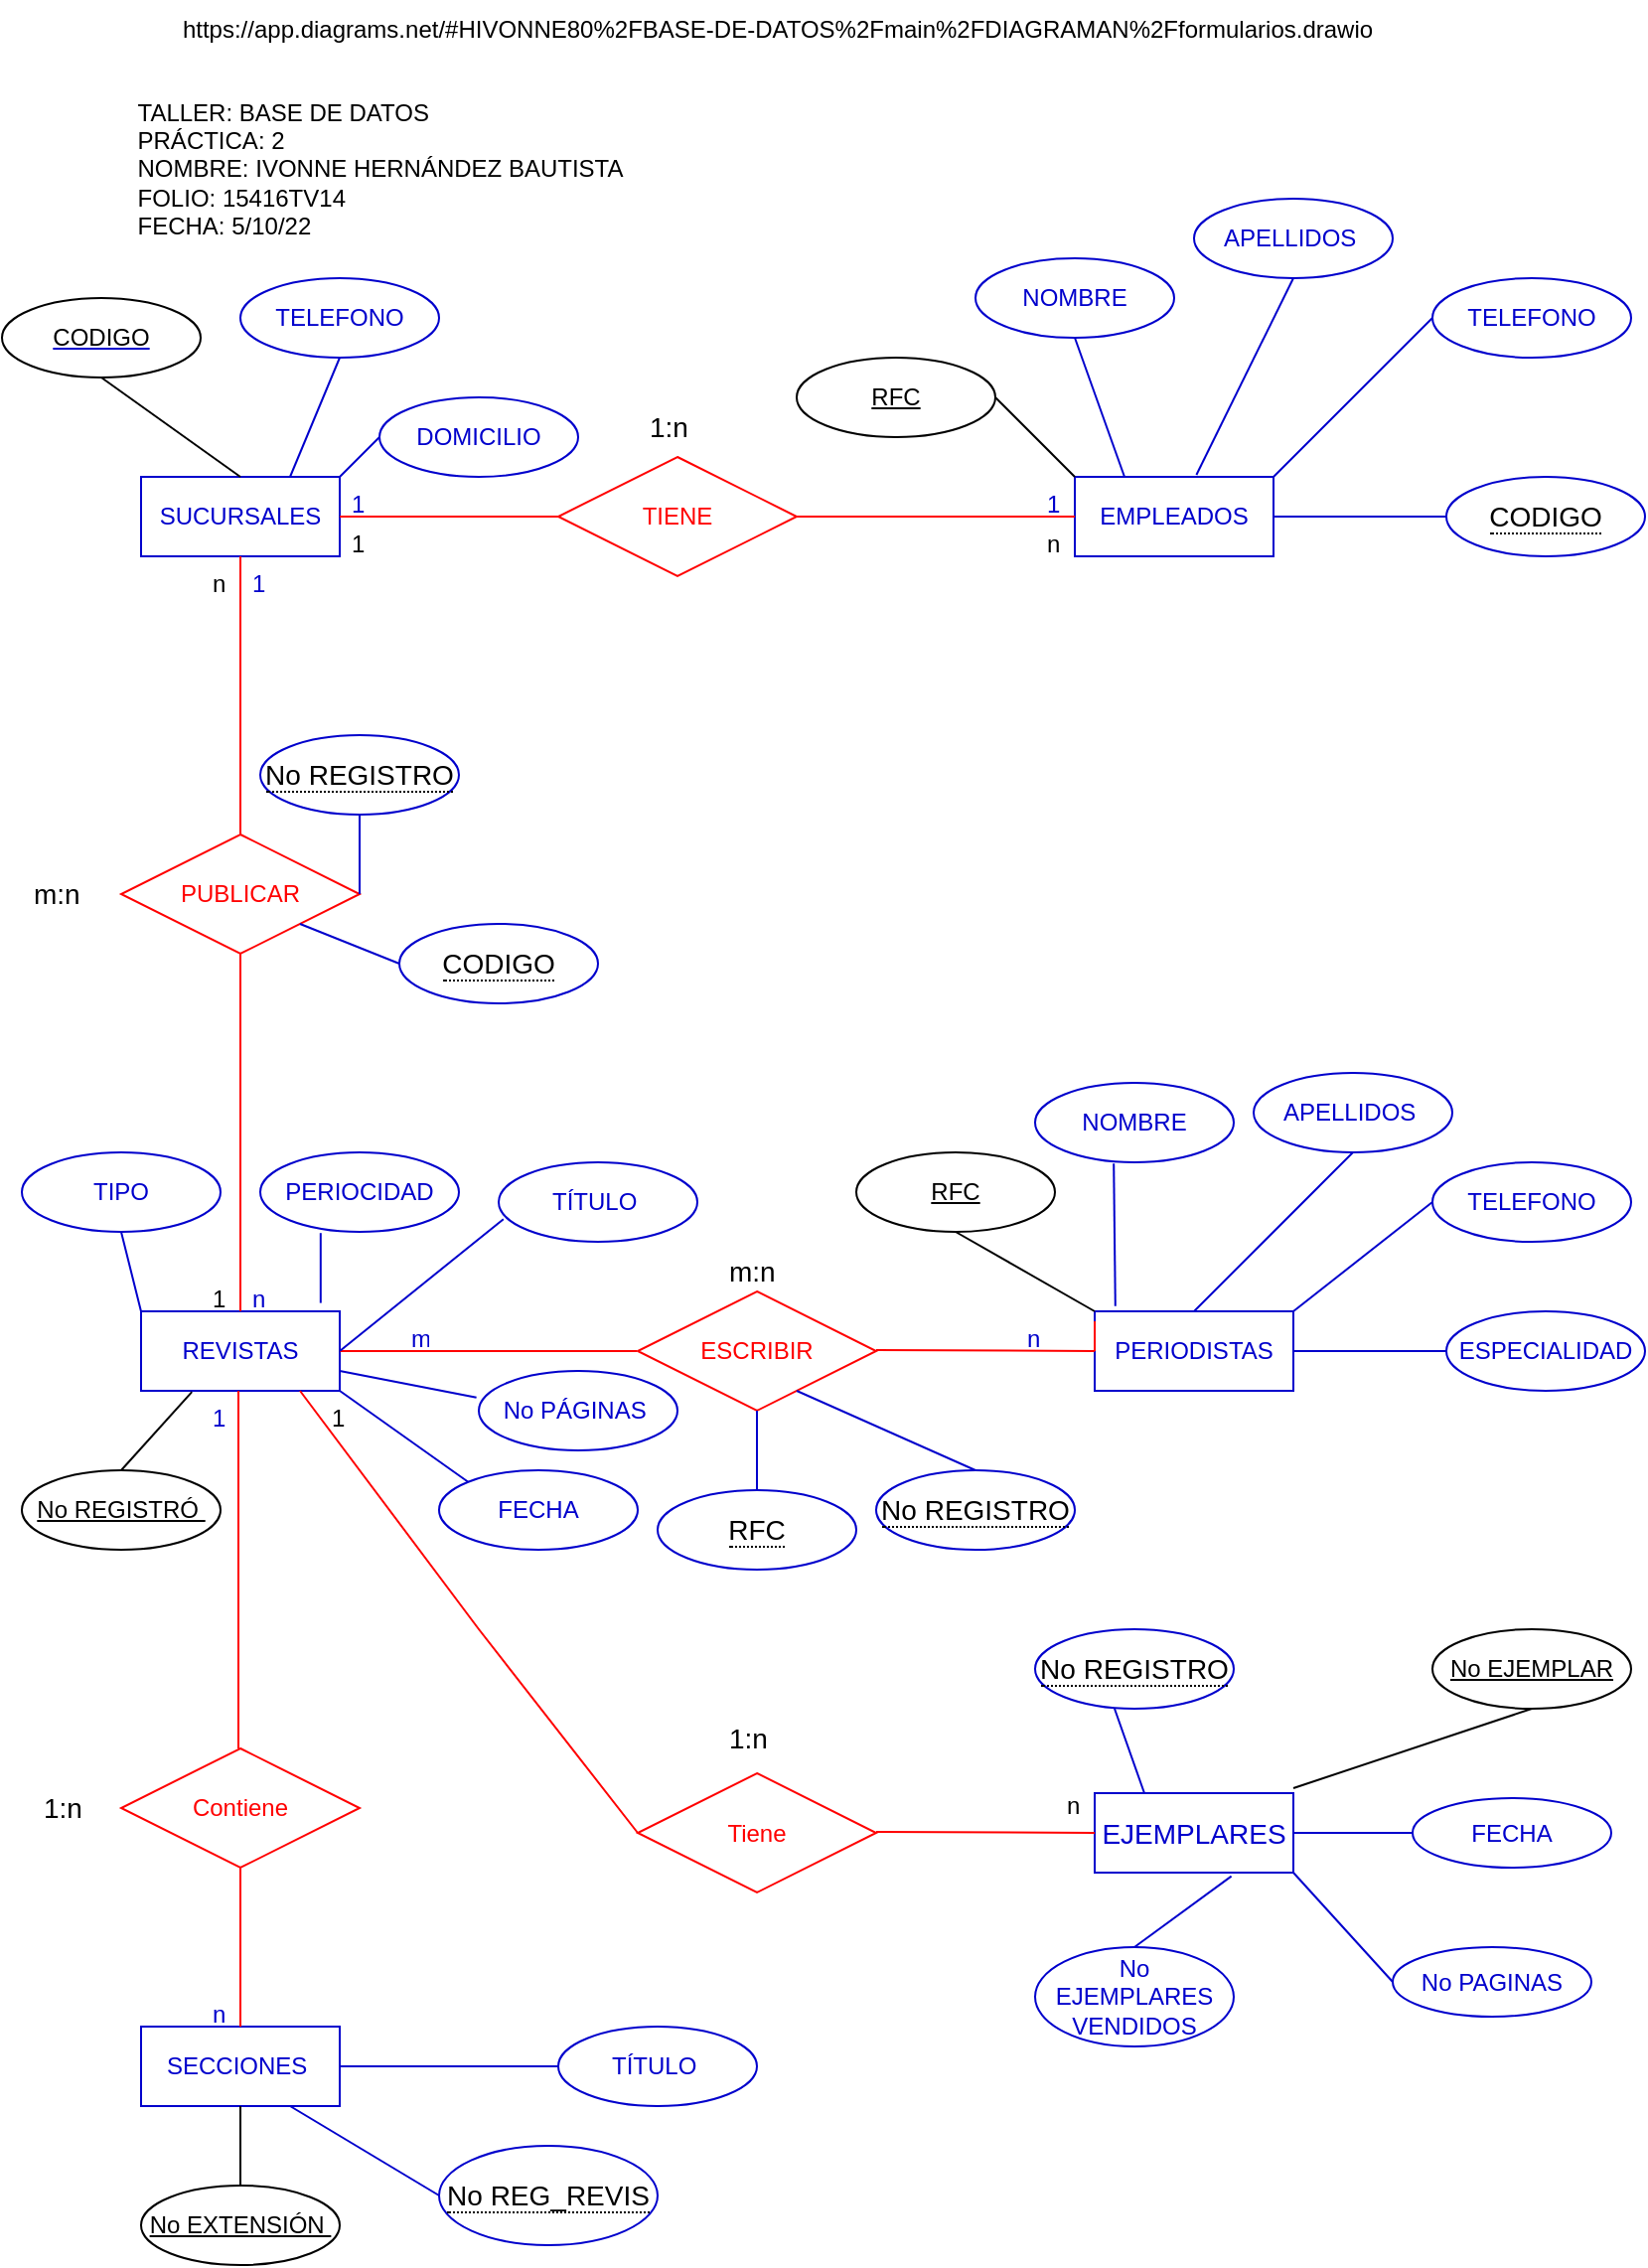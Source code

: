 <mxfile version="20.3.6" type="github">
  <diagram id="DF6GhNFOwkegtBmugt1B" name="Página-1">
    <mxGraphModel dx="1422" dy="737" grid="1" gridSize="10" guides="1" tooltips="1" connect="1" arrows="1" fold="1" page="1" pageScale="1" pageWidth="827" pageHeight="1169" math="0" shadow="0">
      <root>
        <mxCell id="0" />
        <mxCell id="1" parent="0" />
        <mxCell id="cDRHpvf0Wvk_rWp7cjT8-2" value="&lt;font color=&quot;#0000cc&quot;&gt;SUCURSALES&lt;/font&gt;" style="whiteSpace=wrap;html=1;align=center;strokeColor=#0000CC;" parent="1" vertex="1">
          <mxGeometry x="70" y="260" width="100" height="40" as="geometry" />
        </mxCell>
        <mxCell id="cDRHpvf0Wvk_rWp7cjT8-3" value="&lt;font color=&quot;#0000cc&quot;&gt;EMPLEADOS&lt;/font&gt;" style="whiteSpace=wrap;html=1;align=center;strokeColor=#0000CC;" parent="1" vertex="1">
          <mxGeometry x="540" y="260" width="100" height="40" as="geometry" />
        </mxCell>
        <mxCell id="cDRHpvf0Wvk_rWp7cjT8-4" value="&lt;font color=&quot;#0000cc&quot;&gt;REVISTAS&lt;/font&gt;" style="whiteSpace=wrap;html=1;align=center;strokeColor=#0000CC;" parent="1" vertex="1">
          <mxGeometry x="70" y="680" width="100" height="40" as="geometry" />
        </mxCell>
        <mxCell id="cDRHpvf0Wvk_rWp7cjT8-5" value="&lt;font color=&quot;#ff0000&quot;&gt;TIENE&lt;/font&gt;" style="shape=rhombus;perimeter=rhombusPerimeter;whiteSpace=wrap;html=1;align=center;strokeColor=#FF0000;" parent="1" vertex="1">
          <mxGeometry x="280" y="250" width="120" height="60" as="geometry" />
        </mxCell>
        <mxCell id="cDRHpvf0Wvk_rWp7cjT8-6" value="&lt;font color=&quot;#ff0000&quot;&gt;PUBLICAR&lt;/font&gt;" style="shape=rhombus;perimeter=rhombusPerimeter;whiteSpace=wrap;html=1;align=center;strokeColor=#FF0000;" parent="1" vertex="1">
          <mxGeometry x="60" y="440" width="120" height="60" as="geometry" />
        </mxCell>
        <mxCell id="cDRHpvf0Wvk_rWp7cjT8-7" value="&lt;font color=&quot;#ff0000&quot;&gt;ESCRIBIR&lt;/font&gt;" style="shape=rhombus;perimeter=rhombusPerimeter;whiteSpace=wrap;html=1;align=center;strokeColor=#FF0000;" parent="1" vertex="1">
          <mxGeometry x="320" y="670" width="120" height="60" as="geometry" />
        </mxCell>
        <mxCell id="cDRHpvf0Wvk_rWp7cjT8-8" value="&lt;font color=&quot;#0000cc&quot;&gt;PERIODISTAS&lt;/font&gt;" style="whiteSpace=wrap;html=1;align=center;strokeColor=#0000CC;" parent="1" vertex="1">
          <mxGeometry x="550" y="680" width="100" height="40" as="geometry" />
        </mxCell>
        <mxCell id="cDRHpvf0Wvk_rWp7cjT8-19" value="" style="endArrow=none;html=1;rounded=0;strokeColor=#FF0000;entryX=0;entryY=0.5;entryDx=0;entryDy=0;startArrow=none;exitX=1;exitY=0.5;exitDx=0;exitDy=0;" parent="1" source="cDRHpvf0Wvk_rWp7cjT8-5" target="cDRHpvf0Wvk_rWp7cjT8-3" edge="1">
          <mxGeometry relative="1" as="geometry">
            <mxPoint x="500" y="256.667" as="sourcePoint" />
            <mxPoint x="510" y="280" as="targetPoint" />
            <Array as="points">
              <mxPoint x="520" y="280" />
            </Array>
          </mxGeometry>
        </mxCell>
        <mxCell id="cDRHpvf0Wvk_rWp7cjT8-20" value="" style="endArrow=none;html=1;rounded=0;entryX=0.5;entryY=1;entryDx=0;entryDy=0;exitX=0.5;exitY=0;exitDx=0;exitDy=0;strokeColor=#FF0000;" parent="1" source="cDRHpvf0Wvk_rWp7cjT8-6" target="cDRHpvf0Wvk_rWp7cjT8-2" edge="1">
          <mxGeometry relative="1" as="geometry">
            <mxPoint x="40" y="380" as="sourcePoint" />
            <mxPoint x="200" y="380" as="targetPoint" />
          </mxGeometry>
        </mxCell>
        <mxCell id="cDRHpvf0Wvk_rWp7cjT8-21" value="" style="endArrow=none;html=1;rounded=0;entryX=0.5;entryY=1;entryDx=0;entryDy=0;exitX=0.5;exitY=0;exitDx=0;exitDy=0;strokeColor=#FF0000;" parent="1" source="cDRHpvf0Wvk_rWp7cjT8-4" target="cDRHpvf0Wvk_rWp7cjT8-6" edge="1">
          <mxGeometry relative="1" as="geometry">
            <mxPoint x="119.5" y="660" as="sourcePoint" />
            <mxPoint x="119.5" y="520" as="targetPoint" />
          </mxGeometry>
        </mxCell>
        <mxCell id="cDRHpvf0Wvk_rWp7cjT8-22" value="" style="endArrow=none;html=1;rounded=0;entryX=1;entryY=0.5;entryDx=0;entryDy=0;strokeColor=#FF0000;" parent="1" target="cDRHpvf0Wvk_rWp7cjT8-4" edge="1">
          <mxGeometry relative="1" as="geometry">
            <mxPoint x="319.5" y="700" as="sourcePoint" />
            <mxPoint x="319" y="600" as="targetPoint" />
          </mxGeometry>
        </mxCell>
        <mxCell id="cDRHpvf0Wvk_rWp7cjT8-26" value="&lt;font color=&quot;#000000&quot;&gt;CODIGO&lt;/font&gt;" style="ellipse;whiteSpace=wrap;html=1;align=center;fontStyle=4;strokeColor=#000000;fontColor=#0000CC;" parent="1" vertex="1">
          <mxGeometry y="170" width="100" height="40" as="geometry" />
        </mxCell>
        <mxCell id="cDRHpvf0Wvk_rWp7cjT8-27" value="RFC" style="ellipse;whiteSpace=wrap;html=1;align=center;fontStyle=4;strokeColor=#000000;fontColor=#000000;" parent="1" vertex="1">
          <mxGeometry x="400" y="200" width="100" height="40" as="geometry" />
        </mxCell>
        <mxCell id="cDRHpvf0Wvk_rWp7cjT8-28" value="RFC" style="ellipse;whiteSpace=wrap;html=1;align=center;fontStyle=4;strokeColor=#000000;fontColor=#000000;" parent="1" vertex="1">
          <mxGeometry x="430" y="600" width="100" height="40" as="geometry" />
        </mxCell>
        <mxCell id="cDRHpvf0Wvk_rWp7cjT8-29" value="No REGISTRÓ&amp;nbsp;" style="ellipse;whiteSpace=wrap;html=1;align=center;fontStyle=4;strokeColor=#000000;fontColor=#000000;" parent="1" vertex="1">
          <mxGeometry x="10" y="760" width="100" height="40" as="geometry" />
        </mxCell>
        <mxCell id="cDRHpvf0Wvk_rWp7cjT8-30" value="" style="endArrow=none;html=1;rounded=0;strokeColor=#000000;fontColor=#000000;entryX=0.5;entryY=1;entryDx=0;entryDy=0;exitX=0.5;exitY=0;exitDx=0;exitDy=0;" parent="1" source="cDRHpvf0Wvk_rWp7cjT8-2" target="cDRHpvf0Wvk_rWp7cjT8-26" edge="1">
          <mxGeometry relative="1" as="geometry">
            <mxPoint x="60" y="240" as="sourcePoint" />
            <mxPoint x="220" y="240" as="targetPoint" />
          </mxGeometry>
        </mxCell>
        <mxCell id="cDRHpvf0Wvk_rWp7cjT8-31" value="" style="endArrow=none;html=1;rounded=0;strokeColor=#000000;fontColor=#000000;entryX=1;entryY=0.5;entryDx=0;entryDy=0;exitX=0.5;exitY=0;exitDx=0;exitDy=0;" parent="1" target="cDRHpvf0Wvk_rWp7cjT8-27" edge="1">
          <mxGeometry relative="1" as="geometry">
            <mxPoint x="540" y="260" as="sourcePoint" />
            <mxPoint x="540" y="210" as="targetPoint" />
          </mxGeometry>
        </mxCell>
        <mxCell id="cDRHpvf0Wvk_rWp7cjT8-32" value="" style="endArrow=none;html=1;rounded=0;strokeColor=#000000;fontColor=#000000;exitX=0.5;exitY=0;exitDx=0;exitDy=0;entryX=-0.22;entryY=0.02;entryDx=0;entryDy=0;entryPerimeter=0;" parent="1" source="cDRHpvf0Wvk_rWp7cjT8-29" target="zt7AODpcjNzYrlYtHda9-33" edge="1">
          <mxGeometry relative="1" as="geometry">
            <mxPoint x="80" y="760" as="sourcePoint" />
            <mxPoint x="80" y="720" as="targetPoint" />
          </mxGeometry>
        </mxCell>
        <mxCell id="cDRHpvf0Wvk_rWp7cjT8-33" value="" style="endArrow=none;html=1;rounded=0;strokeColor=#000000;fontColor=#000000;entryX=0;entryY=0;entryDx=0;entryDy=0;" parent="1" target="cDRHpvf0Wvk_rWp7cjT8-8" edge="1">
          <mxGeometry relative="1" as="geometry">
            <mxPoint x="480" y="640" as="sourcePoint" />
            <mxPoint x="570" y="640.5" as="targetPoint" />
          </mxGeometry>
        </mxCell>
        <mxCell id="cDRHpvf0Wvk_rWp7cjT8-34" value="&lt;font color=&quot;#0000cc&quot;&gt;DOMICILIO&lt;/font&gt;" style="ellipse;whiteSpace=wrap;html=1;align=center;strokeColor=#0000CC;fontColor=#000000;" parent="1" vertex="1">
          <mxGeometry x="190" y="220" width="100" height="40" as="geometry" />
        </mxCell>
        <mxCell id="cDRHpvf0Wvk_rWp7cjT8-35" value="&lt;font color=&quot;#0000cc&quot;&gt;TELEFONO&lt;/font&gt;" style="ellipse;whiteSpace=wrap;html=1;align=center;strokeColor=#0000CC;fontColor=#000000;" parent="1" vertex="1">
          <mxGeometry x="120" y="160" width="100" height="40" as="geometry" />
        </mxCell>
        <mxCell id="cDRHpvf0Wvk_rWp7cjT8-36" value="&lt;font color=&quot;#0000cc&quot;&gt;NOMBRE&lt;/font&gt;" style="ellipse;whiteSpace=wrap;html=1;align=center;strokeColor=#0000CC;fontColor=#000000;" parent="1" vertex="1">
          <mxGeometry x="490" y="150" width="100" height="40" as="geometry" />
        </mxCell>
        <mxCell id="cDRHpvf0Wvk_rWp7cjT8-37" value="&lt;font color=&quot;#0000cc&quot;&gt;APELLIDOS&amp;nbsp;&lt;/font&gt;" style="ellipse;whiteSpace=wrap;html=1;align=center;strokeColor=#0000CC;fontColor=#000000;" parent="1" vertex="1">
          <mxGeometry x="600" y="120" width="100" height="40" as="geometry" />
        </mxCell>
        <mxCell id="cDRHpvf0Wvk_rWp7cjT8-38" value="&lt;font color=&quot;#0000cc&quot;&gt;TELEFONO&lt;/font&gt;" style="ellipse;whiteSpace=wrap;html=1;align=center;strokeColor=#0000CC;fontColor=#000000;" parent="1" vertex="1">
          <mxGeometry x="720" y="160" width="100" height="40" as="geometry" />
        </mxCell>
        <mxCell id="cDRHpvf0Wvk_rWp7cjT8-39" value="&lt;font color=&quot;#0000cc&quot;&gt;NOMBRE&lt;/font&gt;" style="ellipse;whiteSpace=wrap;html=1;align=center;strokeColor=#0000CC;fontColor=#000000;" parent="1" vertex="1">
          <mxGeometry x="520" y="565" width="100" height="40" as="geometry" />
        </mxCell>
        <mxCell id="cDRHpvf0Wvk_rWp7cjT8-40" value="&lt;font color=&quot;#0000cc&quot;&gt;APELLIDOS&amp;nbsp;&lt;/font&gt;" style="ellipse;whiteSpace=wrap;html=1;align=center;strokeColor=#0000CC;fontColor=#000000;" parent="1" vertex="1">
          <mxGeometry x="630" y="560" width="100" height="40" as="geometry" />
        </mxCell>
        <mxCell id="cDRHpvf0Wvk_rWp7cjT8-41" value="&lt;font color=&quot;#0000cc&quot;&gt;TELEFONO&lt;/font&gt;" style="ellipse;whiteSpace=wrap;html=1;align=center;strokeColor=#0000CC;fontColor=#000000;" parent="1" vertex="1">
          <mxGeometry x="720" y="605" width="100" height="40" as="geometry" />
        </mxCell>
        <mxCell id="cDRHpvf0Wvk_rWp7cjT8-42" value="&lt;font color=&quot;#0000cc&quot;&gt;ESPECIALIDAD&lt;/font&gt;" style="ellipse;whiteSpace=wrap;html=1;align=center;strokeColor=#0000CC;fontColor=#000000;" parent="1" vertex="1">
          <mxGeometry x="727" y="680" width="100" height="40" as="geometry" />
        </mxCell>
        <mxCell id="cDRHpvf0Wvk_rWp7cjT8-43" value="&lt;font color=&quot;#0000cc&quot;&gt;TÍTULO&amp;nbsp;&lt;/font&gt;" style="ellipse;whiteSpace=wrap;html=1;align=center;strokeColor=#0000CC;fontColor=#000000;" parent="1" vertex="1">
          <mxGeometry x="250" y="605" width="100" height="40" as="geometry" />
        </mxCell>
        <mxCell id="cDRHpvf0Wvk_rWp7cjT8-44" value="&lt;font color=&quot;#0000cc&quot;&gt;PERIOCIDAD&lt;/font&gt;" style="ellipse;whiteSpace=wrap;html=1;align=center;strokeColor=#0000CC;fontColor=#000000;" parent="1" vertex="1">
          <mxGeometry x="130" y="600" width="100" height="40" as="geometry" />
        </mxCell>
        <mxCell id="cDRHpvf0Wvk_rWp7cjT8-45" value="&lt;font color=&quot;#0000cc&quot;&gt;TIPO&lt;/font&gt;" style="ellipse;whiteSpace=wrap;html=1;align=center;strokeColor=#0000CC;fontColor=#000000;" parent="1" vertex="1">
          <mxGeometry x="10" y="600" width="100" height="40" as="geometry" />
        </mxCell>
        <mxCell id="cDRHpvf0Wvk_rWp7cjT8-47" value="&lt;font color=&quot;#0000cc&quot;&gt;FECHA&lt;/font&gt;" style="ellipse;whiteSpace=wrap;html=1;align=center;strokeColor=#0000CC;fontColor=#000000;" parent="1" vertex="1">
          <mxGeometry x="220" y="760" width="100" height="40" as="geometry" />
        </mxCell>
        <mxCell id="cDRHpvf0Wvk_rWp7cjT8-48" value="&lt;font color=&quot;#0000cc&quot;&gt;No PÁGINAS&amp;nbsp;&lt;/font&gt;" style="ellipse;whiteSpace=wrap;html=1;align=center;strokeColor=#0000CC;fontColor=#000000;" parent="1" vertex="1">
          <mxGeometry x="240" y="710" width="100" height="40" as="geometry" />
        </mxCell>
        <mxCell id="cDRHpvf0Wvk_rWp7cjT8-50" value="&lt;font color=&quot;#0000cc&quot;&gt;SECCIONES&amp;nbsp;&lt;/font&gt;" style="whiteSpace=wrap;html=1;align=center;strokeColor=#0000CC;" parent="1" vertex="1">
          <mxGeometry x="70" y="1040" width="100" height="40" as="geometry" />
        </mxCell>
        <mxCell id="cDRHpvf0Wvk_rWp7cjT8-52" value="&lt;font color=&quot;#0000cc&quot;&gt;TÍTULO&amp;nbsp;&lt;/font&gt;" style="ellipse;whiteSpace=wrap;html=1;align=center;strokeColor=#0000CC;fontColor=#000000;" parent="1" vertex="1">
          <mxGeometry x="280" y="1040" width="100" height="40" as="geometry" />
        </mxCell>
        <mxCell id="cDRHpvf0Wvk_rWp7cjT8-53" value="No EXTENSIÓN&amp;nbsp;" style="ellipse;whiteSpace=wrap;html=1;align=center;fontStyle=4;strokeColor=#000000;fontColor=#000000;" parent="1" vertex="1">
          <mxGeometry x="70" y="1120" width="100" height="40" as="geometry" />
        </mxCell>
        <mxCell id="cDRHpvf0Wvk_rWp7cjT8-54" value="" style="endArrow=none;html=1;rounded=0;strokeColor=#000000;fontColor=#000000;entryX=0.5;entryY=1;entryDx=0;entryDy=0;" parent="1" edge="1">
          <mxGeometry relative="1" as="geometry">
            <mxPoint x="120" y="1120" as="sourcePoint" />
            <mxPoint x="120" y="1080" as="targetPoint" />
          </mxGeometry>
        </mxCell>
        <mxCell id="cDRHpvf0Wvk_rWp7cjT8-55" value="" style="endArrow=none;html=1;rounded=0;strokeColor=#0000CC;fontColor=#0000CC;exitX=0.612;exitY=-0.025;exitDx=0;exitDy=0;exitPerimeter=0;" parent="1" source="cDRHpvf0Wvk_rWp7cjT8-3" edge="1">
          <mxGeometry relative="1" as="geometry">
            <mxPoint x="540" y="160" as="sourcePoint" />
            <mxPoint x="650" y="160" as="targetPoint" />
          </mxGeometry>
        </mxCell>
        <mxCell id="cDRHpvf0Wvk_rWp7cjT8-58" value="" style="endArrow=none;html=1;rounded=0;strokeColor=#0000CC;fontColor=#0000CC;exitX=1;exitY=0;exitDx=0;exitDy=0;entryX=0;entryY=0.5;entryDx=0;entryDy=0;" parent="1" source="cDRHpvf0Wvk_rWp7cjT8-3" target="cDRHpvf0Wvk_rWp7cjT8-38" edge="1">
          <mxGeometry relative="1" as="geometry">
            <mxPoint x="580" y="170" as="sourcePoint" />
            <mxPoint x="700" y="170" as="targetPoint" />
          </mxGeometry>
        </mxCell>
        <mxCell id="cDRHpvf0Wvk_rWp7cjT8-59" value="" style="endArrow=none;html=1;rounded=0;strokeColor=#0000CC;fontColor=#0000CC;exitX=0.25;exitY=0;exitDx=0;exitDy=0;entryX=0.5;entryY=1;entryDx=0;entryDy=0;" parent="1" source="cDRHpvf0Wvk_rWp7cjT8-3" target="cDRHpvf0Wvk_rWp7cjT8-36" edge="1">
          <mxGeometry relative="1" as="geometry">
            <mxPoint x="580" y="200" as="sourcePoint" />
            <mxPoint x="634.645" y="205.858" as="targetPoint" />
          </mxGeometry>
        </mxCell>
        <mxCell id="cDRHpvf0Wvk_rWp7cjT8-60" value="" style="endArrow=none;html=1;rounded=0;strokeColor=#0000CC;fontColor=#0000CC;entryX=0.396;entryY=1.015;entryDx=0;entryDy=0;entryPerimeter=0;exitX=0.104;exitY=-0.065;exitDx=0;exitDy=0;exitPerimeter=0;" parent="1" source="cDRHpvf0Wvk_rWp7cjT8-8" target="cDRHpvf0Wvk_rWp7cjT8-39" edge="1">
          <mxGeometry relative="1" as="geometry">
            <mxPoint x="680" y="570" as="sourcePoint" />
            <mxPoint x="624.645" y="355.858" as="targetPoint" />
          </mxGeometry>
        </mxCell>
        <mxCell id="cDRHpvf0Wvk_rWp7cjT8-61" value="" style="endArrow=none;html=1;rounded=0;strokeColor=#0000CC;fontColor=#0000CC;exitX=0.5;exitY=0;exitDx=0;exitDy=0;entryX=0.5;entryY=1;entryDx=0;entryDy=0;" parent="1" source="cDRHpvf0Wvk_rWp7cjT8-8" target="cDRHpvf0Wvk_rWp7cjT8-40" edge="1">
          <mxGeometry relative="1" as="geometry">
            <mxPoint x="580" y="360" as="sourcePoint" />
            <mxPoint x="640" y="600" as="targetPoint" />
          </mxGeometry>
        </mxCell>
        <mxCell id="cDRHpvf0Wvk_rWp7cjT8-62" value="" style="endArrow=none;html=1;rounded=0;strokeColor=#0000CC;fontColor=#0000CC;exitX=1;exitY=0.5;exitDx=0;exitDy=0;entryX=0;entryY=0.5;entryDx=0;entryDy=0;" parent="1" source="cDRHpvf0Wvk_rWp7cjT8-8" target="cDRHpvf0Wvk_rWp7cjT8-42" edge="1">
          <mxGeometry relative="1" as="geometry">
            <mxPoint x="610.4" y="459.4" as="sourcePoint" />
            <mxPoint x="640.0" y="430" as="targetPoint" />
          </mxGeometry>
        </mxCell>
        <mxCell id="cDRHpvf0Wvk_rWp7cjT8-63" value="" style="endArrow=none;html=1;rounded=0;strokeColor=#0000CC;fontColor=#0000CC;exitX=1;exitY=0;exitDx=0;exitDy=0;entryX=0;entryY=0.5;entryDx=0;entryDy=0;" parent="1" source="cDRHpvf0Wvk_rWp7cjT8-8" target="cDRHpvf0Wvk_rWp7cjT8-41" edge="1">
          <mxGeometry relative="1" as="geometry">
            <mxPoint x="550" y="440" as="sourcePoint" />
            <mxPoint x="620" y="480" as="targetPoint" />
          </mxGeometry>
        </mxCell>
        <mxCell id="cDRHpvf0Wvk_rWp7cjT8-64" value="" style="endArrow=none;html=1;rounded=0;strokeColor=#0000CC;fontColor=#0000CC;exitX=0;exitY=0.5;exitDx=0;exitDy=0;entryX=0.396;entryY=1.015;entryDx=0;entryDy=0;entryPerimeter=0;" parent="1" source="cDRHpvf0Wvk_rWp7cjT8-34" edge="1">
          <mxGeometry relative="1" as="geometry">
            <mxPoint x="112" y="175.8" as="sourcePoint" />
            <mxPoint x="170" y="260" as="targetPoint" />
          </mxGeometry>
        </mxCell>
        <mxCell id="cDRHpvf0Wvk_rWp7cjT8-65" value="" style="endArrow=none;html=1;rounded=0;strokeColor=#0000CC;fontColor=#0000CC;exitX=0.5;exitY=1;exitDx=0;exitDy=0;entryX=0.75;entryY=0;entryDx=0;entryDy=0;" parent="1" source="cDRHpvf0Wvk_rWp7cjT8-35" target="cDRHpvf0Wvk_rWp7cjT8-2" edge="1">
          <mxGeometry relative="1" as="geometry">
            <mxPoint x="200" y="250" as="sourcePoint" />
            <mxPoint x="180" y="270" as="targetPoint" />
          </mxGeometry>
        </mxCell>
        <mxCell id="cDRHpvf0Wvk_rWp7cjT8-66" value="" style="endArrow=none;html=1;rounded=0;strokeColor=#0000CC;fontColor=#0000CC;exitX=1;exitY=0.5;exitDx=0;exitDy=0;entryX=0;entryY=0.5;entryDx=0;entryDy=0;" parent="1" source="cDRHpvf0Wvk_rWp7cjT8-50" target="cDRHpvf0Wvk_rWp7cjT8-52" edge="1">
          <mxGeometry relative="1" as="geometry">
            <mxPoint x="582" y="697.9" as="sourcePoint" />
            <mxPoint x="640" y="782.1" as="targetPoint" />
          </mxGeometry>
        </mxCell>
        <mxCell id="cDRHpvf0Wvk_rWp7cjT8-67" value="" style="endArrow=none;html=1;rounded=0;strokeColor=#0000CC;fontColor=#0000CC;exitX=0.904;exitY=-0.105;exitDx=0;exitDy=0;entryX=0.304;entryY=1.015;entryDx=0;entryDy=0;entryPerimeter=0;exitPerimeter=0;" parent="1" source="cDRHpvf0Wvk_rWp7cjT8-4" target="cDRHpvf0Wvk_rWp7cjT8-44" edge="1">
          <mxGeometry relative="1" as="geometry">
            <mxPoint x="170" y="680" as="sourcePoint" />
            <mxPoint x="200" y="640" as="targetPoint" />
          </mxGeometry>
        </mxCell>
        <mxCell id="cDRHpvf0Wvk_rWp7cjT8-68" value="" style="endArrow=none;html=1;rounded=0;strokeColor=#0000CC;fontColor=#0000CC;exitX=1;exitY=0.5;exitDx=0;exitDy=0;entryX=0.024;entryY=0.715;entryDx=0;entryDy=0;entryPerimeter=0;" parent="1" source="cDRHpvf0Wvk_rWp7cjT8-4" target="cDRHpvf0Wvk_rWp7cjT8-43" edge="1">
          <mxGeometry relative="1" as="geometry">
            <mxPoint x="180" y="690" as="sourcePoint" />
            <mxPoint x="210" y="650" as="targetPoint" />
          </mxGeometry>
        </mxCell>
        <mxCell id="cDRHpvf0Wvk_rWp7cjT8-70" value="" style="endArrow=none;html=1;rounded=0;strokeColor=#0000CC;fontColor=#0000CC;exitX=0;exitY=0;exitDx=0;exitDy=0;entryX=0.5;entryY=1;entryDx=0;entryDy=0;" parent="1" source="cDRHpvf0Wvk_rWp7cjT8-4" target="cDRHpvf0Wvk_rWp7cjT8-45" edge="1">
          <mxGeometry relative="1" as="geometry">
            <mxPoint x="180" y="690" as="sourcePoint" />
            <mxPoint x="210" y="650" as="targetPoint" />
          </mxGeometry>
        </mxCell>
        <mxCell id="cDRHpvf0Wvk_rWp7cjT8-71" value="" style="endArrow=none;html=1;rounded=0;strokeColor=#0000CC;fontColor=#0000CC;exitX=1;exitY=0.75;exitDx=0;exitDy=0;entryX=-0.012;entryY=0.335;entryDx=0;entryDy=0;entryPerimeter=0;" parent="1" source="cDRHpvf0Wvk_rWp7cjT8-4" target="cDRHpvf0Wvk_rWp7cjT8-48" edge="1">
          <mxGeometry relative="1" as="geometry">
            <mxPoint x="180" y="730" as="sourcePoint" />
            <mxPoint x="260" y="750" as="targetPoint" />
          </mxGeometry>
        </mxCell>
        <mxCell id="cDRHpvf0Wvk_rWp7cjT8-73" value="" style="endArrow=none;html=1;rounded=0;strokeColor=#0000CC;fontColor=#0000CC;entryX=0;entryY=0;entryDx=0;entryDy=0;exitX=1;exitY=1;exitDx=0;exitDy=0;" parent="1" source="cDRHpvf0Wvk_rWp7cjT8-4" target="cDRHpvf0Wvk_rWp7cjT8-47" edge="1">
          <mxGeometry relative="1" as="geometry">
            <mxPoint x="150" y="740" as="sourcePoint" />
            <mxPoint x="254.645" y="815.858" as="targetPoint" />
          </mxGeometry>
        </mxCell>
        <mxCell id="zt7AODpcjNzYrlYtHda9-7" value="" style="endArrow=none;html=1;rounded=0;strokeColor=#FF0000;entryX=0;entryY=0.5;entryDx=0;entryDy=0;" parent="1" target="cDRHpvf0Wvk_rWp7cjT8-5" edge="1">
          <mxGeometry relative="1" as="geometry">
            <mxPoint x="170" y="280" as="sourcePoint" />
            <mxPoint x="210" y="284" as="targetPoint" />
          </mxGeometry>
        </mxCell>
        <mxCell id="zt7AODpcjNzYrlYtHda9-8" value="1" style="text;strokeColor=none;fillColor=none;spacingLeft=4;spacingRight=4;overflow=hidden;rotatable=0;points=[[0,0.5],[1,0.5]];portConstraint=eastwest;fontSize=12;fontColor=#0000CC;" parent="1" vertex="1">
          <mxGeometry x="170" y="260" width="20" height="30" as="geometry" />
        </mxCell>
        <mxCell id="zt7AODpcjNzYrlYtHda9-9" value="1" style="text;strokeColor=none;fillColor=none;spacingLeft=4;spacingRight=4;overflow=hidden;rotatable=0;points=[[0,0.5],[1,0.5]];portConstraint=eastwest;fontSize=12;fontColor=#0000CC;" parent="1" vertex="1">
          <mxGeometry x="520" y="260" width="20" height="30" as="geometry" />
        </mxCell>
        <mxCell id="zt7AODpcjNzYrlYtHda9-10" value="n" style="text;strokeColor=none;fillColor=none;spacingLeft=4;spacingRight=4;overflow=hidden;rotatable=0;points=[[0,0.5],[1,0.5]];portConstraint=eastwest;fontSize=12;fontColor=#000000;" parent="1" vertex="1">
          <mxGeometry x="520" y="280" width="20" height="30" as="geometry" />
        </mxCell>
        <mxCell id="zt7AODpcjNzYrlYtHda9-11" value="1" style="text;strokeColor=none;fillColor=none;spacingLeft=4;spacingRight=4;overflow=hidden;rotatable=0;points=[[0,0.5],[1,0.5]];portConstraint=eastwest;fontSize=12;fontColor=#000000;" parent="1" vertex="1">
          <mxGeometry x="170" y="280" width="20" height="30" as="geometry" />
        </mxCell>
        <mxCell id="zt7AODpcjNzYrlYtHda9-12" value="1" style="text;strokeColor=none;fillColor=none;spacingLeft=4;spacingRight=4;overflow=hidden;rotatable=0;points=[[0,0.5],[1,0.5]];portConstraint=eastwest;fontSize=12;fontColor=#000000;" parent="1" vertex="1">
          <mxGeometry x="100" y="660" width="20" height="30" as="geometry" />
        </mxCell>
        <mxCell id="zt7AODpcjNzYrlYtHda9-13" value="n" style="text;strokeColor=none;fillColor=none;spacingLeft=4;spacingRight=4;overflow=hidden;rotatable=0;points=[[0,0.5],[1,0.5]];portConstraint=eastwest;fontSize=12;fontColor=#000000;" parent="1" vertex="1">
          <mxGeometry x="100" y="300" width="20" height="30" as="geometry" />
        </mxCell>
        <mxCell id="zt7AODpcjNzYrlYtHda9-14" value="" style="endArrow=none;html=1;rounded=0;entryX=1;entryY=0.5;entryDx=0;entryDy=0;strokeColor=#FF0000;startArrow=none;" parent="1" edge="1">
          <mxGeometry relative="1" as="geometry">
            <mxPoint x="550" y="700" as="sourcePoint" />
            <mxPoint x="440" y="699.5" as="targetPoint" />
          </mxGeometry>
        </mxCell>
        <mxCell id="zt7AODpcjNzYrlYtHda9-15" value="1:n" style="text;strokeColor=none;fillColor=none;spacingLeft=4;spacingRight=4;overflow=hidden;rotatable=0;points=[[0,0.5],[1,0.5]];portConstraint=eastwest;fontSize=14;fontColor=#000000;" parent="1" vertex="1">
          <mxGeometry x="320" y="220" width="40" height="30" as="geometry" />
        </mxCell>
        <mxCell id="zt7AODpcjNzYrlYtHda9-16" value="1" style="text;strokeColor=none;fillColor=none;spacingLeft=4;spacingRight=4;overflow=hidden;rotatable=0;points=[[0,0.5],[1,0.5]];portConstraint=eastwest;fontSize=12;fontColor=#0000CC;" parent="1" vertex="1">
          <mxGeometry x="120" y="300" width="20" height="30" as="geometry" />
        </mxCell>
        <mxCell id="zt7AODpcjNzYrlYtHda9-17" value="n" style="text;strokeColor=none;fillColor=none;spacingLeft=4;spacingRight=4;overflow=hidden;rotatable=0;points=[[0,0.5],[1,0.5]];portConstraint=eastwest;fontSize=12;fontColor=#0000CC;" parent="1" vertex="1">
          <mxGeometry x="120" y="660" width="20" height="30" as="geometry" />
        </mxCell>
        <mxCell id="zt7AODpcjNzYrlYtHda9-18" value="m:n" style="text;strokeColor=none;fillColor=none;spacingLeft=4;spacingRight=4;overflow=hidden;rotatable=0;points=[[0,0.5],[1,0.5]];portConstraint=eastwest;fontSize=14;fontColor=#000000;" parent="1" vertex="1">
          <mxGeometry x="10" y="455" width="50" height="30" as="geometry" />
        </mxCell>
        <mxCell id="zt7AODpcjNzYrlYtHda9-19" value="m" style="text;strokeColor=none;fillColor=none;spacingLeft=4;spacingRight=4;overflow=hidden;rotatable=0;points=[[0,0.5],[1,0.5]];portConstraint=eastwest;fontSize=12;fontColor=#0000CC;" parent="1" vertex="1">
          <mxGeometry x="200" y="680" width="20" height="30" as="geometry" />
        </mxCell>
        <mxCell id="zt7AODpcjNzYrlYtHda9-23" value="" style="endArrow=none;html=1;rounded=0;entryX=1;entryY=0.5;entryDx=0;entryDy=0;strokeColor=#FF0000;" parent="1" edge="1">
          <mxGeometry relative="1" as="geometry">
            <mxPoint x="550" y="700" as="sourcePoint" />
            <mxPoint x="550" y="685" as="targetPoint" />
          </mxGeometry>
        </mxCell>
        <mxCell id="zt7AODpcjNzYrlYtHda9-24" value="n" style="text;strokeColor=none;fillColor=none;spacingLeft=4;spacingRight=4;overflow=hidden;rotatable=0;points=[[0,0.5],[1,0.5]];portConstraint=eastwest;fontSize=12;fontColor=#0000CC;" parent="1" vertex="1">
          <mxGeometry x="510" y="680" width="20" height="30" as="geometry" />
        </mxCell>
        <mxCell id="zt7AODpcjNzYrlYtHda9-27" value="&lt;font color=&quot;#ff0000&quot;&gt;&lt;font style=&quot;vertical-align: inherit;&quot;&gt;&lt;font style=&quot;vertical-align: inherit;&quot;&gt;Contiene&lt;/font&gt;&lt;/font&gt;&lt;/font&gt;" style="shape=rhombus;perimeter=rhombusPerimeter;whiteSpace=wrap;html=1;align=center;strokeColor=#FF0000;" parent="1" vertex="1">
          <mxGeometry x="60" y="900" width="120" height="60" as="geometry" />
        </mxCell>
        <mxCell id="zt7AODpcjNzYrlYtHda9-28" value="" style="endArrow=none;html=1;rounded=0;entryX=0.5;entryY=1;entryDx=0;entryDy=0;exitX=0.5;exitY=0;exitDx=0;exitDy=0;strokeColor=#FF0000;" parent="1" edge="1">
          <mxGeometry relative="1" as="geometry">
            <mxPoint x="119" y="900" as="sourcePoint" />
            <mxPoint x="119" y="720" as="targetPoint" />
          </mxGeometry>
        </mxCell>
        <mxCell id="zt7AODpcjNzYrlYtHda9-29" value="m:n" style="text;strokeColor=none;fillColor=none;spacingLeft=4;spacingRight=4;overflow=hidden;rotatable=0;points=[[0,0.5],[1,0.5]];portConstraint=eastwest;fontSize=14;fontColor=#000000;" parent="1" vertex="1">
          <mxGeometry x="360" y="645" width="40" height="30" as="geometry" />
        </mxCell>
        <mxCell id="zt7AODpcjNzYrlYtHda9-30" value="" style="endArrow=none;html=1;rounded=0;strokeColor=#FF0000;entryX=0;entryY=0.5;entryDx=0;entryDy=0;" parent="1" target="iWGYjFMG_W_G1b4Vol35-3" edge="1">
          <mxGeometry relative="1" as="geometry">
            <mxPoint x="150" y="720" as="sourcePoint" />
            <mxPoint x="380" y="910" as="targetPoint" />
            <Array as="points">
              <mxPoint x="240" y="840" />
            </Array>
          </mxGeometry>
        </mxCell>
        <mxCell id="zt7AODpcjNzYrlYtHda9-31" value="" style="endArrow=none;html=1;rounded=0;entryX=0.5;entryY=0;entryDx=0;entryDy=0;exitX=0.5;exitY=0;exitDx=0;exitDy=0;strokeColor=#FF0000;" parent="1" target="cDRHpvf0Wvk_rWp7cjT8-50" edge="1">
          <mxGeometry relative="1" as="geometry">
            <mxPoint x="120" y="960" as="sourcePoint" />
            <mxPoint x="350" y="960" as="targetPoint" />
          </mxGeometry>
        </mxCell>
        <mxCell id="zt7AODpcjNzYrlYtHda9-32" value="n" style="text;strokeColor=none;fillColor=none;spacingLeft=4;spacingRight=4;overflow=hidden;rotatable=0;points=[[0,0.5],[1,0.5]];portConstraint=eastwest;fontSize=12;fontColor=#0000CC;" parent="1" vertex="1">
          <mxGeometry x="100" y="1020" width="20" height="30" as="geometry" />
        </mxCell>
        <mxCell id="zt7AODpcjNzYrlYtHda9-33" value="1" style="text;strokeColor=none;fillColor=none;spacingLeft=4;spacingRight=4;overflow=hidden;rotatable=0;points=[[0,0.5],[1,0.5]];portConstraint=eastwest;fontSize=12;fontColor=#0000CC;" parent="1" vertex="1">
          <mxGeometry x="100" y="720" width="20" height="30" as="geometry" />
        </mxCell>
        <mxCell id="zt7AODpcjNzYrlYtHda9-34" value="1" style="text;strokeColor=none;fillColor=none;spacingLeft=4;spacingRight=4;overflow=hidden;rotatable=0;points=[[0,0.5],[1,0.5]];portConstraint=eastwest;fontSize=12;fontColor=#000000;" parent="1" vertex="1">
          <mxGeometry x="160" y="720" width="20" height="30" as="geometry" />
        </mxCell>
        <mxCell id="zt7AODpcjNzYrlYtHda9-35" value="n" style="text;strokeColor=none;fillColor=none;spacingLeft=4;spacingRight=4;overflow=hidden;rotatable=0;points=[[0,0.5],[1,0.5]];portConstraint=eastwest;fontSize=12;fontColor=#000000;" parent="1" vertex="1">
          <mxGeometry x="530" y="915" width="20" height="30" as="geometry" />
        </mxCell>
        <mxCell id="zt7AODpcjNzYrlYtHda9-37" value="1:n" style="text;strokeColor=none;fillColor=none;spacingLeft=4;spacingRight=4;overflow=hidden;rotatable=0;points=[[0,0.5],[1,0.5]];portConstraint=eastwest;fontSize=14;fontColor=#000000;" parent="1" vertex="1">
          <mxGeometry x="360" y="880" width="40" height="30" as="geometry" />
        </mxCell>
        <mxCell id="zt7AODpcjNzYrlYtHda9-38" value="1:n" style="text;strokeColor=none;fillColor=none;spacingLeft=4;spacingRight=4;overflow=hidden;rotatable=0;points=[[0,0.5],[1,0.5]];portConstraint=eastwest;fontSize=14;fontColor=#000000;" parent="1" vertex="1">
          <mxGeometry x="15" y="915" width="40" height="30" as="geometry" />
        </mxCell>
        <mxCell id="zt7AODpcjNzYrlYtHda9-39" value="No EJEMPLAR" style="ellipse;whiteSpace=wrap;html=1;align=center;fontStyle=4;strokeColor=#000000;fontColor=#000000;" parent="1" vertex="1">
          <mxGeometry x="720" y="840" width="100" height="40" as="geometry" />
        </mxCell>
        <mxCell id="zt7AODpcjNzYrlYtHda9-40" value="" style="endArrow=none;html=1;rounded=0;strokeColor=#000000;fontColor=#000000;entryX=0.5;entryY=1;entryDx=0;entryDy=0;" parent="1" target="zt7AODpcjNzYrlYtHda9-39" edge="1">
          <mxGeometry relative="1" as="geometry">
            <mxPoint x="650" y="920" as="sourcePoint" />
            <mxPoint x="105.6" y="730.6" as="targetPoint" />
          </mxGeometry>
        </mxCell>
        <mxCell id="zt7AODpcjNzYrlYtHda9-41" value="&lt;span style=&quot;border-bottom: 1px dotted&quot;&gt;CODIGO&lt;/span&gt;" style="ellipse;whiteSpace=wrap;html=1;align=center;strokeColor=#0000CC;fontSize=14;fontColor=#000000;" parent="1" vertex="1">
          <mxGeometry x="727" y="260" width="100" height="40" as="geometry" />
        </mxCell>
        <mxCell id="zt7AODpcjNzYrlYtHda9-42" value="" style="endArrow=none;html=1;rounded=0;strokeColor=#0000CC;fontColor=#0000CC;exitX=0.5;exitY=1;exitDx=0;exitDy=0;entryX=0;entryY=0.5;entryDx=0;entryDy=0;" parent="1" target="zt7AODpcjNzYrlYtHda9-41" edge="1">
          <mxGeometry relative="1" as="geometry">
            <mxPoint x="640" y="280" as="sourcePoint" />
            <mxPoint x="650" y="370" as="targetPoint" />
          </mxGeometry>
        </mxCell>
        <mxCell id="zt7AODpcjNzYrlYtHda9-43" value="&lt;span style=&quot;border-bottom: 1px dotted&quot;&gt;RFC&lt;/span&gt;" style="ellipse;whiteSpace=wrap;html=1;align=center;strokeColor=#0000CC;fontSize=14;fontColor=#000000;" parent="1" vertex="1">
          <mxGeometry x="330" y="770" width="100" height="40" as="geometry" />
        </mxCell>
        <mxCell id="zt7AODpcjNzYrlYtHda9-44" value="" style="endArrow=none;html=1;rounded=0;strokeColor=#0000CC;fontColor=#0000CC;entryX=0.5;entryY=0;entryDx=0;entryDy=0;exitX=0.5;exitY=1;exitDx=0;exitDy=0;" parent="1" source="cDRHpvf0Wvk_rWp7cjT8-7" target="zt7AODpcjNzYrlYtHda9-43" edge="1">
          <mxGeometry relative="1" as="geometry">
            <mxPoint x="180" y="730" as="sourcePoint" />
            <mxPoint x="214.645" y="775.858" as="targetPoint" />
          </mxGeometry>
        </mxCell>
        <mxCell id="zt7AODpcjNzYrlYtHda9-45" value="&lt;span style=&quot;border-bottom: 1px dotted&quot;&gt;No REG_REVIS&lt;/span&gt;" style="ellipse;whiteSpace=wrap;html=1;align=center;strokeColor=#0000CC;fontSize=14;fontColor=#000000;" parent="1" vertex="1">
          <mxGeometry x="220" y="1100" width="110" height="50" as="geometry" />
        </mxCell>
        <mxCell id="zt7AODpcjNzYrlYtHda9-46" value="" style="endArrow=none;html=1;rounded=0;strokeColor=#0000CC;fontColor=#0000CC;exitX=0.75;exitY=1;exitDx=0;exitDy=0;entryX=0;entryY=0.5;entryDx=0;entryDy=0;" parent="1" source="cDRHpvf0Wvk_rWp7cjT8-50" target="zt7AODpcjNzYrlYtHda9-45" edge="1">
          <mxGeometry relative="1" as="geometry">
            <mxPoint x="180" y="1070" as="sourcePoint" />
            <mxPoint x="290" y="1070" as="targetPoint" />
          </mxGeometry>
        </mxCell>
        <mxCell id="zt7AODpcjNzYrlYtHda9-47" value="&lt;font color=&quot;#0000cc&quot;&gt;FECHA&lt;/font&gt;" style="ellipse;whiteSpace=wrap;html=1;align=center;strokeColor=#0000CC;fontColor=#000000;" parent="1" vertex="1">
          <mxGeometry x="710" y="925" width="100" height="35" as="geometry" />
        </mxCell>
        <mxCell id="zt7AODpcjNzYrlYtHda9-48" value="&lt;font color=&quot;#0000cc&quot;&gt;No PAGINAS&lt;/font&gt;" style="ellipse;whiteSpace=wrap;html=1;align=center;strokeColor=#0000CC;fontColor=#000000;" parent="1" vertex="1">
          <mxGeometry x="700" y="1000" width="100" height="35" as="geometry" />
        </mxCell>
        <mxCell id="zt7AODpcjNzYrlYtHda9-49" value="&lt;font color=&quot;#0000cc&quot;&gt;&lt;font style=&quot;vertical-align: inherit;&quot;&gt;&lt;font style=&quot;vertical-align: inherit;&quot;&gt;&lt;font style=&quot;vertical-align: inherit;&quot;&gt;&lt;font style=&quot;vertical-align: inherit;&quot;&gt;No EJEMPLARES VENDIDOS&lt;/font&gt;&lt;/font&gt;&lt;/font&gt;&lt;/font&gt;&lt;/font&gt;" style="ellipse;whiteSpace=wrap;html=1;align=center;strokeColor=#0000CC;fontColor=#000000;" parent="1" vertex="1">
          <mxGeometry x="520" y="1000" width="100" height="50" as="geometry" />
        </mxCell>
        <mxCell id="zt7AODpcjNzYrlYtHda9-50" value="" style="endArrow=none;html=1;rounded=0;strokeColor=#0000CC;fontColor=#0000CC;exitX=1;exitY=0.5;exitDx=0;exitDy=0;startArrow=none;" parent="1" source="zt7AODpcjNzYrlYtHda9-1" edge="1">
          <mxGeometry relative="1" as="geometry">
            <mxPoint x="513" y="930" as="sourcePoint" />
            <mxPoint x="580" y="930" as="targetPoint" />
          </mxGeometry>
        </mxCell>
        <mxCell id="zt7AODpcjNzYrlYtHda9-51" value="" style="endArrow=none;html=1;rounded=0;strokeColor=#0000CC;fontColor=#0000CC;exitX=1;exitY=1;exitDx=0;exitDy=0;entryX=0;entryY=0.5;entryDx=0;entryDy=0;" parent="1" source="zt7AODpcjNzYrlYtHda9-1" target="zt7AODpcjNzYrlYtHda9-48" edge="1">
          <mxGeometry relative="1" as="geometry">
            <mxPoint x="523" y="940" as="sourcePoint" />
            <mxPoint x="590" y="940" as="targetPoint" />
          </mxGeometry>
        </mxCell>
        <mxCell id="zt7AODpcjNzYrlYtHda9-52" value="" style="endArrow=none;html=1;rounded=0;strokeColor=#0000CC;fontColor=#0000CC;exitX=0.688;exitY=1.045;exitDx=0;exitDy=0;entryX=0.5;entryY=0;entryDx=0;entryDy=0;exitPerimeter=0;" parent="1" source="zt7AODpcjNzYrlYtHda9-1" target="zt7AODpcjNzYrlYtHda9-49" edge="1">
          <mxGeometry relative="1" as="geometry">
            <mxPoint x="520" y="960" as="sourcePoint" />
            <mxPoint x="570" y="997.5" as="targetPoint" />
          </mxGeometry>
        </mxCell>
        <mxCell id="zt7AODpcjNzYrlYtHda9-1" value="&lt;font color=&quot;#0000cc&quot;&gt;EJEMPLARES&lt;/font&gt;" style="whiteSpace=wrap;html=1;align=center;strokeColor=#0000CC;fontSize=14;fontColor=#FF0000;" parent="1" vertex="1">
          <mxGeometry x="550" y="922.5" width="100" height="40" as="geometry" />
        </mxCell>
        <mxCell id="iWGYjFMG_W_G1b4Vol35-2" value="" style="endArrow=none;html=1;rounded=0;strokeColor=#0000CC;fontColor=#0000CC;exitX=0;exitY=0.5;exitDx=0;exitDy=0;" parent="1" source="zt7AODpcjNzYrlYtHda9-47" target="zt7AODpcjNzYrlYtHda9-1" edge="1">
          <mxGeometry relative="1" as="geometry">
            <mxPoint x="513" y="930" as="sourcePoint" />
            <mxPoint x="580" y="930" as="targetPoint" />
          </mxGeometry>
        </mxCell>
        <mxCell id="iWGYjFMG_W_G1b4Vol35-3" value="&lt;font color=&quot;#ff0000&quot;&gt;&lt;font style=&quot;vertical-align: inherit;&quot;&gt;&lt;font style=&quot;vertical-align: inherit;&quot;&gt;&lt;font style=&quot;vertical-align: inherit;&quot;&gt;&lt;font style=&quot;vertical-align: inherit;&quot;&gt;Tiene&lt;/font&gt;&lt;/font&gt;&lt;/font&gt;&lt;/font&gt;&lt;/font&gt;" style="shape=rhombus;perimeter=rhombusPerimeter;whiteSpace=wrap;html=1;align=center;strokeColor=#FF0000;" parent="1" vertex="1">
          <mxGeometry x="320" y="912.5" width="120" height="60" as="geometry" />
        </mxCell>
        <mxCell id="iWGYjFMG_W_G1b4Vol35-4" value="" style="endArrow=none;html=1;rounded=0;entryX=1;entryY=0.5;entryDx=0;entryDy=0;strokeColor=#FF0000;startArrow=none;" parent="1" edge="1">
          <mxGeometry relative="1" as="geometry">
            <mxPoint x="550" y="942.5" as="sourcePoint" />
            <mxPoint x="440" y="942" as="targetPoint" />
          </mxGeometry>
        </mxCell>
        <mxCell id="iWGYjFMG_W_G1b4Vol35-7" value="&lt;span style=&quot;border-bottom: 1px dotted&quot;&gt;No REGISTRO&lt;/span&gt;" style="ellipse;whiteSpace=wrap;html=1;align=center;strokeColor=#0000CC;fontSize=14;fontColor=#000000;" parent="1" vertex="1">
          <mxGeometry x="440" y="760" width="100" height="40" as="geometry" />
        </mxCell>
        <mxCell id="iWGYjFMG_W_G1b4Vol35-8" value="" style="endArrow=none;html=1;rounded=0;strokeColor=#0000CC;fontColor=#0000CC;entryX=0.5;entryY=0;entryDx=0;entryDy=0;" parent="1" target="iWGYjFMG_W_G1b4Vol35-7" edge="1">
          <mxGeometry relative="1" as="geometry">
            <mxPoint x="400" y="720" as="sourcePoint" />
            <mxPoint x="575" y="760" as="targetPoint" />
          </mxGeometry>
        </mxCell>
        <mxCell id="iWGYjFMG_W_G1b4Vol35-9" value="&lt;span style=&quot;border-bottom: 1px dotted&quot;&gt;No REGISTRO&lt;/span&gt;" style="ellipse;whiteSpace=wrap;html=1;align=center;strokeColor=#0000CC;fontSize=14;fontColor=#000000;" parent="1" vertex="1">
          <mxGeometry x="520" y="840" width="100" height="40" as="geometry" />
        </mxCell>
        <mxCell id="iWGYjFMG_W_G1b4Vol35-10" value="" style="endArrow=none;html=1;rounded=0;strokeColor=#0000CC;fontColor=#0000CC;entryX=0.5;entryY=0;entryDx=0;entryDy=0;" parent="1" edge="1">
          <mxGeometry relative="1" as="geometry">
            <mxPoint x="560" y="880" as="sourcePoint" />
            <mxPoint x="575" y="922.5" as="targetPoint" />
          </mxGeometry>
        </mxCell>
        <mxCell id="iWGYjFMG_W_G1b4Vol35-11" value="&lt;span style=&quot;border-bottom: 1px dotted&quot;&gt;No REGISTRO&lt;/span&gt;" style="ellipse;whiteSpace=wrap;html=1;align=center;strokeColor=#0000CC;fontSize=14;fontColor=#000000;" parent="1" vertex="1">
          <mxGeometry x="130" y="390" width="100" height="40" as="geometry" />
        </mxCell>
        <mxCell id="iWGYjFMG_W_G1b4Vol35-12" value="&lt;span style=&quot;border-bottom: 1px dotted&quot;&gt;CODIGO&lt;/span&gt;" style="ellipse;whiteSpace=wrap;html=1;align=center;strokeColor=#0000CC;fontSize=14;fontColor=#000000;" parent="1" vertex="1">
          <mxGeometry x="200" y="485" width="100" height="40" as="geometry" />
        </mxCell>
        <mxCell id="iWGYjFMG_W_G1b4Vol35-13" value="" style="endArrow=none;html=1;rounded=0;strokeColor=#0000CC;fontColor=#0000CC;exitX=0.5;exitY=0;exitDx=0;exitDy=0;entryX=0.5;entryY=1;entryDx=0;entryDy=0;" parent="1" target="iWGYjFMG_W_G1b4Vol35-11" edge="1">
          <mxGeometry relative="1" as="geometry">
            <mxPoint x="180" y="470" as="sourcePoint" />
            <mxPoint x="260" y="390" as="targetPoint" />
          </mxGeometry>
        </mxCell>
        <mxCell id="iWGYjFMG_W_G1b4Vol35-14" value="" style="endArrow=none;html=1;rounded=0;strokeColor=#0000CC;fontColor=#0000CC;exitX=1;exitY=1;exitDx=0;exitDy=0;entryX=0;entryY=0.5;entryDx=0;entryDy=0;" parent="1" source="cDRHpvf0Wvk_rWp7cjT8-6" target="iWGYjFMG_W_G1b4Vol35-12" edge="1">
          <mxGeometry relative="1" as="geometry">
            <mxPoint x="190" y="480" as="sourcePoint" />
            <mxPoint x="260" y="450" as="targetPoint" />
          </mxGeometry>
        </mxCell>
        <mxCell id="QqNRgCpCHPsdirC6MYYD-1" value="&lt;div style=&quot;text-align: left;&quot;&gt;&lt;span style=&quot;background-color: initial;&quot;&gt;&lt;font style=&quot;vertical-align: inherit;&quot;&gt;&lt;font style=&quot;vertical-align: inherit;&quot;&gt;&lt;font style=&quot;vertical-align: inherit;&quot;&gt;&lt;font style=&quot;vertical-align: inherit;&quot;&gt;&lt;font style=&quot;vertical-align: inherit;&quot;&gt;&lt;font style=&quot;vertical-align: inherit;&quot;&gt;&lt;font style=&quot;vertical-align: inherit;&quot;&gt;&lt;font style=&quot;vertical-align: inherit;&quot;&gt;TALLER: BASE DE DATOS&lt;/font&gt;&lt;/font&gt;&lt;/font&gt;&lt;/font&gt;&lt;/font&gt;&lt;/font&gt;&lt;/font&gt;&lt;/font&gt;&lt;/span&gt;&lt;/div&gt;&lt;font style=&quot;vertical-align: inherit;&quot;&gt;&lt;font style=&quot;vertical-align: inherit;&quot;&gt;&lt;font style=&quot;vertical-align: inherit;&quot;&gt;&lt;font style=&quot;vertical-align: inherit;&quot;&gt;&lt;font style=&quot;vertical-align: inherit;&quot;&gt;&lt;font style=&quot;vertical-align: inherit;&quot;&gt;&lt;font style=&quot;vertical-align: inherit;&quot;&gt;&lt;font style=&quot;vertical-align: inherit;&quot;&gt;&lt;font style=&quot;vertical-align: inherit;&quot;&gt;&lt;font style=&quot;vertical-align: inherit;&quot;&gt;&lt;div style=&quot;text-align: left;&quot;&gt;&lt;span style=&quot;background-color: initial;&quot;&gt;&lt;font style=&quot;vertical-align: inherit;&quot;&gt;&lt;font style=&quot;vertical-align: inherit;&quot;&gt;&lt;font style=&quot;vertical-align: inherit;&quot;&gt;&lt;font style=&quot;vertical-align: inherit;&quot;&gt;&lt;font style=&quot;vertical-align: inherit;&quot;&gt;&lt;font style=&quot;vertical-align: inherit;&quot;&gt;PRÁCTICA: 2&lt;/font&gt;&lt;/font&gt;&lt;/font&gt;&lt;/font&gt;&lt;/font&gt;&lt;/font&gt;&lt;/span&gt;&lt;/div&gt;&lt;/font&gt;&lt;/font&gt;&lt;/font&gt;&lt;/font&gt;&lt;font style=&quot;vertical-align: inherit;&quot;&gt;&lt;div style=&quot;text-align: left;&quot;&gt;&lt;span style=&quot;background-color: initial;&quot;&gt;&lt;font style=&quot;vertical-align: inherit;&quot;&gt;&lt;font style=&quot;vertical-align: inherit;&quot;&gt;&lt;font style=&quot;vertical-align: inherit;&quot;&gt;&lt;font style=&quot;vertical-align: inherit;&quot;&gt;&lt;font style=&quot;vertical-align: inherit;&quot;&gt;&lt;font style=&quot;vertical-align: inherit;&quot;&gt;&lt;font style=&quot;vertical-align: inherit;&quot;&gt;&lt;font style=&quot;vertical-align: inherit;&quot;&gt;NOMBRE: IVONNE HERNÁNDEZ BAUTISTA&lt;/font&gt;&lt;/font&gt;&lt;/font&gt;&lt;/font&gt;&lt;/font&gt;&lt;/font&gt;&lt;/font&gt;&lt;/font&gt;&lt;/span&gt;&lt;/div&gt;&lt;div style=&quot;text-align: left;&quot;&gt;&lt;span style=&quot;background-color: initial;&quot;&gt;&lt;font style=&quot;vertical-align: inherit;&quot;&gt;&lt;font style=&quot;vertical-align: inherit;&quot;&gt;&lt;font style=&quot;vertical-align: inherit;&quot;&gt;&lt;font style=&quot;vertical-align: inherit;&quot;&gt;FOLIO: 15416TV14&lt;/font&gt;&lt;/font&gt;&lt;/font&gt;&lt;/font&gt;&lt;/span&gt;&lt;/div&gt;&lt;div style=&quot;text-align: left;&quot;&gt;&lt;span style=&quot;background-color: initial;&quot;&gt;&lt;font style=&quot;vertical-align: inherit;&quot;&gt;&lt;font style=&quot;vertical-align: inherit;&quot;&gt;&lt;font style=&quot;vertical-align: inherit;&quot;&gt;&lt;font style=&quot;vertical-align: inherit;&quot;&gt;&lt;font style=&quot;vertical-align: inherit;&quot;&gt;&lt;font style=&quot;vertical-align: inherit;&quot;&gt;FECHA: 5/10/22&lt;/font&gt;&lt;/font&gt;&lt;/font&gt;&lt;/font&gt;&lt;/font&gt;&lt;/font&gt;&lt;/span&gt;&lt;/div&gt;&lt;/font&gt;&lt;/font&gt;&lt;/font&gt;&lt;/font&gt;&lt;/font&gt;&lt;/font&gt;&lt;/font&gt;" style="text;html=1;align=center;verticalAlign=middle;resizable=0;points=[];autosize=1;strokeColor=none;fillColor=none;" vertex="1" parent="1">
          <mxGeometry x="55" y="60" width="270" height="90" as="geometry" />
        </mxCell>
        <mxCell id="QqNRgCpCHPsdirC6MYYD-2" value="&lt;font style=&quot;vertical-align: inherit;&quot;&gt;&lt;font style=&quot;vertical-align: inherit;&quot;&gt;https://app.diagrams.net/#HIVONNE80%2FBASE-DE-DATOS%2Fmain%2FDIAGRAMAN%2Fformularios.drawio&lt;/font&gt;&lt;/font&gt;" style="text;html=1;align=center;verticalAlign=middle;resizable=0;points=[];autosize=1;strokeColor=none;fillColor=none;" vertex="1" parent="1">
          <mxGeometry x="80" y="20" width="620" height="30" as="geometry" />
        </mxCell>
      </root>
    </mxGraphModel>
  </diagram>
</mxfile>
